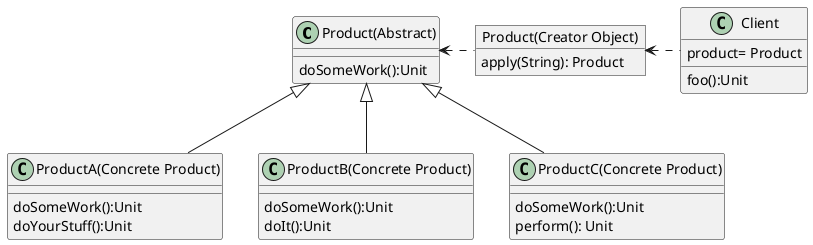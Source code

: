 @startuml
'https://plantuml.com/class-diagram

class "Product(Abstract)" as Product {
   doSomeWork():Unit
}
class "ProductA(Concrete Product)" as ProductA {
   doSomeWork():Unit
   doYourStuff():Unit
}
class "ProductB(Concrete Product)" as ProductB {
   doSomeWork():Unit
   doIt():Unit
}
class "ProductC(Concrete Product)" as ProductC {
   doSomeWork():Unit
   perform(): Unit
}

object "Product(Creator Object)" as Object{
    apply(String): Product
}

class "Client" as Client {
   product= Product
   foo():Unit
}
Product <|-- ProductA
Product <|-- ProductB
Product <|-- ProductC

Product <. Object

Object <. Client







@enduml